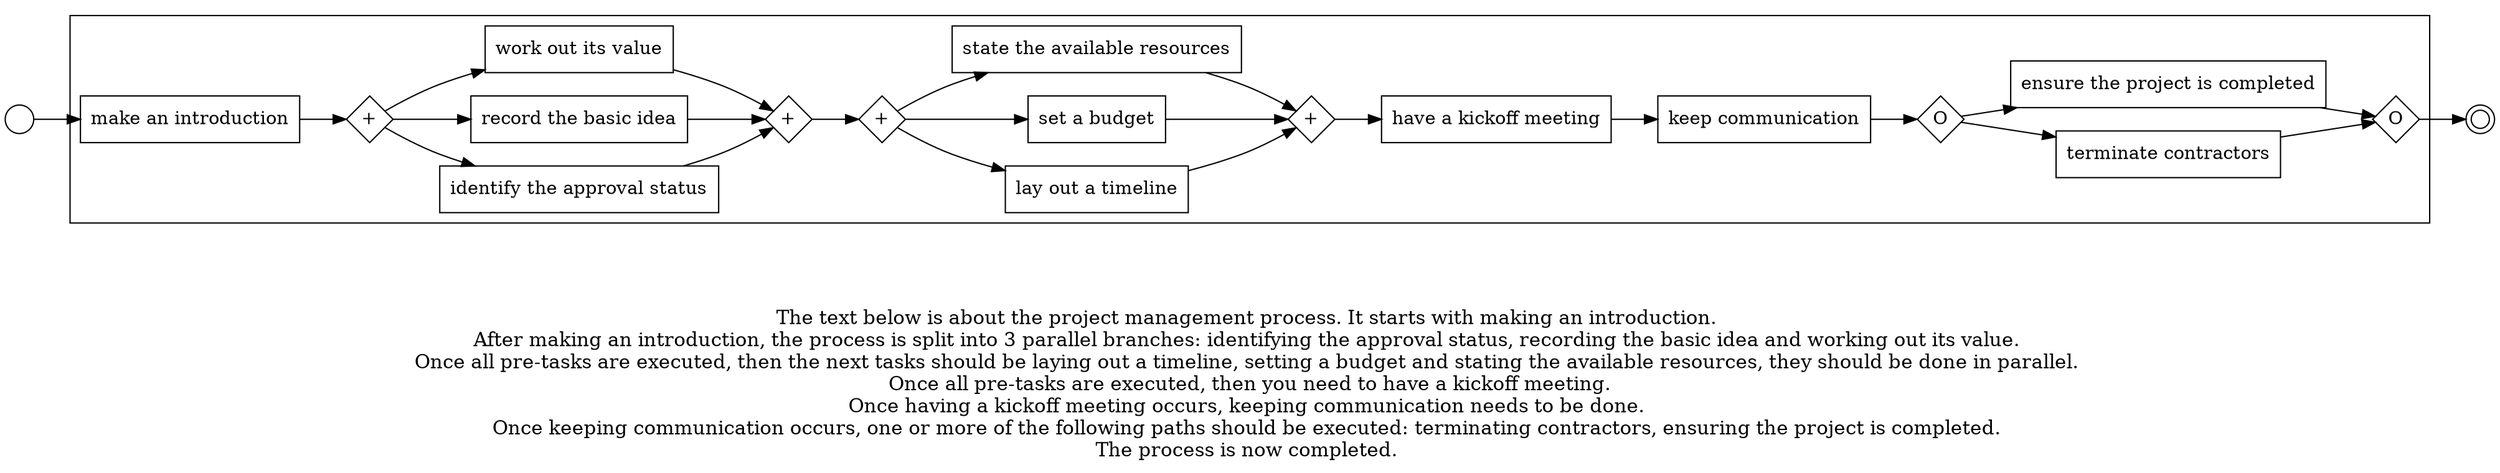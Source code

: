 digraph project_management_process_50 {
	graph [rankdir=LR]
	START_NODE [label="" shape=circle width=0.3]
	subgraph CLUSTER_0 {
		"make an introduction" [shape=box]
		"AND_SPLIT--2. Conception and Initiation_U4EJ" [label="+" fixedsize=true shape=diamond width=0.5]
		"make an introduction" -> "AND_SPLIT--2. Conception and Initiation_U4EJ"
		"identify the approval status" [shape=box]
		"AND_SPLIT--2. Conception and Initiation_U4EJ" -> "identify the approval status"
		"record the basic idea" [shape=box]
		"AND_SPLIT--2. Conception and Initiation_U4EJ" -> "record the basic idea"
		"work out its value" [shape=box]
		"AND_SPLIT--2. Conception and Initiation_U4EJ" -> "work out its value"
		"AND_JOIN--2. Conception and Initiation_U4EJ" [label="+" fixedsize=true shape=diamond width=0.5]
		"identify the approval status" -> "AND_JOIN--2. Conception and Initiation_U4EJ"
		"record the basic idea" -> "AND_JOIN--2. Conception and Initiation_U4EJ"
		"work out its value" -> "AND_JOIN--2. Conception and Initiation_U4EJ"
		"AND_SPLIT--3. Definition and Planning_Q7IV" [label="+" fixedsize=true shape=diamond width=0.5]
		"AND_JOIN--2. Conception and Initiation_U4EJ" -> "AND_SPLIT--3. Definition and Planning_Q7IV"
		"lay out a timeline" [shape=box]
		"AND_SPLIT--3. Definition and Planning_Q7IV" -> "lay out a timeline"
		"set a budget" [shape=box]
		"AND_SPLIT--3. Definition and Planning_Q7IV" -> "set a budget"
		"state the available resources" [shape=box]
		"AND_SPLIT--3. Definition and Planning_Q7IV" -> "state the available resources"
		"AND_JOIN--3. Definition and Planning_Q7IV" [label="+" fixedsize=true shape=diamond width=0.5]
		"lay out a timeline" -> "AND_JOIN--3. Definition and Planning_Q7IV"
		"set a budget" -> "AND_JOIN--3. Definition and Planning_Q7IV"
		"state the available resources" -> "AND_JOIN--3. Definition and Planning_Q7IV"
		"have a kickoff meeting" [shape=box]
		"AND_JOIN--3. Definition and Planning_Q7IV" -> "have a kickoff meeting"
		"keep communication" [shape=box]
		"have a kickoff meeting" -> "keep communication"
		"OR_SPLIT--6. Close_JTW2" [label=O fixedsize=true shape=diamond width=0.5]
		"keep communication" -> "OR_SPLIT--6. Close_JTW2"
		"terminate contractors" [shape=box]
		"OR_SPLIT--6. Close_JTW2" -> "terminate contractors"
		"ensure the project is completed" [shape=box]
		"OR_SPLIT--6. Close_JTW2" -> "ensure the project is completed"
		"OR_JOIN--6. Close_JTW2" [label=O fixedsize=true shape=diamond width=0.5]
		"terminate contractors" -> "OR_JOIN--6. Close_JTW2"
		"ensure the project is completed" -> "OR_JOIN--6. Close_JTW2"
	}
	START_NODE -> "make an introduction"
	END_NODE [label="" shape=doublecircle width=0.2]
	"OR_JOIN--6. Close_JTW2" -> END_NODE
	fontsize=15 label="\n\n
The text below is about the project management process. It starts with making an introduction. 
After making an introduction, the process is split into 3 parallel branches: identifying the approval status, recording the basic idea and working out its value. 
Once all pre-tasks are executed, then the next tasks should be laying out a timeline, setting a budget and stating the available resources, they should be done in parallel. 
Once all pre-tasks are executed, then you need to have a kickoff meeting.
Once having a kickoff meeting occurs, keeping communication needs to be done. 
Once keeping communication occurs, one or more of the following paths should be executed: terminating contractors, ensuring the project is completed. 
The process is now completed. 
"
}
